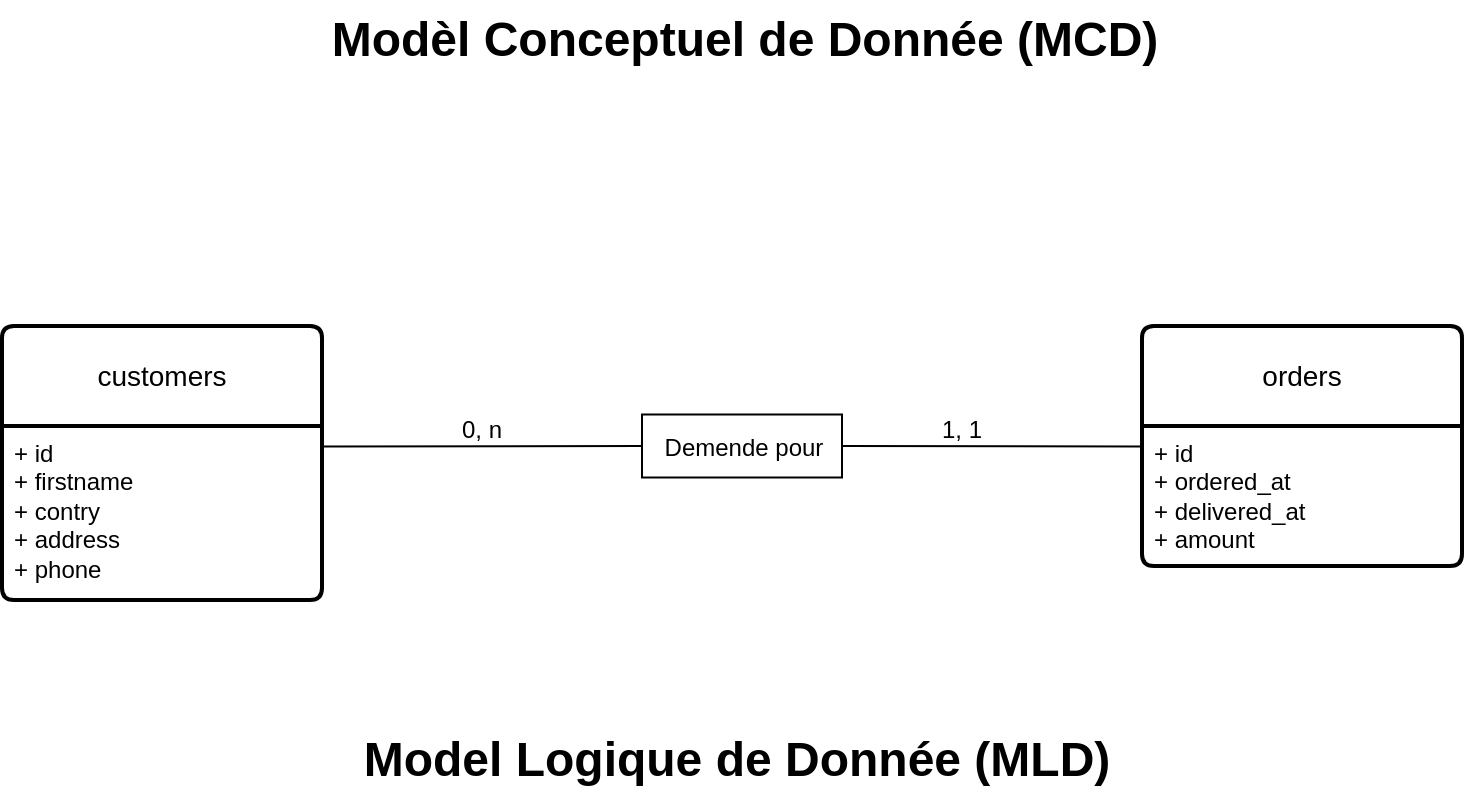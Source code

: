 <mxfile version="21.7.4" type="github">
  <diagram name="Page-1" id="pwVfjVKvr63XtqxJJ2j8">
    <mxGraphModel dx="1035" dy="519" grid="1" gridSize="10" guides="1" tooltips="1" connect="1" arrows="1" fold="1" page="1" pageScale="1" pageWidth="827" pageHeight="1169" math="0" shadow="0">
      <root>
        <mxCell id="0" />
        <mxCell id="1" parent="0" />
        <mxCell id="Oza3cEImQCB77Uu26FyF-1" value="customers" style="swimlane;childLayout=stackLayout;horizontal=1;startSize=50;horizontalStack=0;rounded=1;fontSize=14;fontStyle=0;strokeWidth=2;resizeParent=0;resizeLast=1;shadow=0;dashed=0;align=center;arcSize=4;whiteSpace=wrap;html=1;" vertex="1" parent="1">
          <mxGeometry x="40" y="203" width="160" height="137" as="geometry" />
        </mxCell>
        <mxCell id="Oza3cEImQCB77Uu26FyF-2" value="+ id&lt;br&gt;+ firstname&lt;br&gt;&lt;div&gt;+ contry&lt;/div&gt;&lt;div&gt;+ address&lt;/div&gt;&lt;div&gt;+ phone&lt;br&gt;&lt;/div&gt;" style="align=left;strokeColor=none;fillColor=none;spacingLeft=4;fontSize=12;verticalAlign=top;resizable=0;rotatable=0;part=1;html=1;" vertex="1" parent="Oza3cEImQCB77Uu26FyF-1">
          <mxGeometry y="50" width="160" height="87" as="geometry" />
        </mxCell>
        <mxCell id="Oza3cEImQCB77Uu26FyF-3" value="Modèl Conceptuel de Donnée (MCD)" style="text;strokeColor=none;fillColor=none;html=1;fontSize=24;fontStyle=1;verticalAlign=middle;align=center;" vertex="1" parent="1">
          <mxGeometry x="170" y="40" width="481" height="40" as="geometry" />
        </mxCell>
        <mxCell id="Oza3cEImQCB77Uu26FyF-4" value="orders" style="swimlane;childLayout=stackLayout;horizontal=1;startSize=50;horizontalStack=0;rounded=1;fontSize=14;fontStyle=0;strokeWidth=2;resizeParent=0;resizeLast=1;shadow=0;dashed=0;align=center;arcSize=4;whiteSpace=wrap;html=1;" vertex="1" parent="1">
          <mxGeometry x="610" y="203" width="160" height="120" as="geometry" />
        </mxCell>
        <mxCell id="Oza3cEImQCB77Uu26FyF-16" value="" style="endArrow=none;html=1;rounded=0;exitX=1;exitY=0.5;exitDx=0;exitDy=0;" edge="1" parent="Oza3cEImQCB77Uu26FyF-4" source="Oza3cEImQCB77Uu26FyF-12">
          <mxGeometry width="50" height="50" relative="1" as="geometry">
            <mxPoint x="-120" y="60.25" as="sourcePoint" />
            <mxPoint y="60.25" as="targetPoint" />
          </mxGeometry>
        </mxCell>
        <mxCell id="Oza3cEImQCB77Uu26FyF-5" value="+ id&lt;br&gt;+ ordered_at&lt;br&gt;&lt;div&gt;+ delivered_at&lt;/div&gt;&lt;div&gt;+ amount&lt;br&gt;&lt;/div&gt;" style="align=left;strokeColor=none;fillColor=none;spacingLeft=4;fontSize=12;verticalAlign=top;resizable=0;rotatable=0;part=1;html=1;" vertex="1" parent="Oza3cEImQCB77Uu26FyF-4">
          <mxGeometry y="50" width="160" height="70" as="geometry" />
        </mxCell>
        <mxCell id="Oza3cEImQCB77Uu26FyF-11" value="Model Logique de Donnée (MLD)" style="text;strokeColor=none;fillColor=none;html=1;fontSize=24;fontStyle=1;verticalAlign=middle;align=center;" vertex="1" parent="1">
          <mxGeometry x="204" y="400" width="406" height="40" as="geometry" />
        </mxCell>
        <mxCell id="Oza3cEImQCB77Uu26FyF-12" value="" style="rounded=0;whiteSpace=wrap;html=1;" vertex="1" parent="1">
          <mxGeometry x="360" y="247.25" width="100" height="31.5" as="geometry" />
        </mxCell>
        <mxCell id="Oza3cEImQCB77Uu26FyF-13" value="Demende pour" style="text;html=1;strokeColor=none;fillColor=none;align=center;verticalAlign=middle;whiteSpace=wrap;rounded=0;" vertex="1" parent="1">
          <mxGeometry x="367.5" y="248.75" width="86" height="30" as="geometry" />
        </mxCell>
        <mxCell id="Oza3cEImQCB77Uu26FyF-17" value="" style="endArrow=none;html=1;rounded=0;exitX=1;exitY=0.5;exitDx=0;exitDy=0;entryX=0;entryY=0.5;entryDx=0;entryDy=0;" edge="1" parent="1" target="Oza3cEImQCB77Uu26FyF-12">
          <mxGeometry width="50" height="50" relative="1" as="geometry">
            <mxPoint x="200" y="263.25" as="sourcePoint" />
            <mxPoint x="350" y="263.5" as="targetPoint" />
          </mxGeometry>
        </mxCell>
        <mxCell id="Oza3cEImQCB77Uu26FyF-18" value="0, n" style="text;html=1;strokeColor=none;fillColor=none;align=center;verticalAlign=middle;whiteSpace=wrap;rounded=0;" vertex="1" parent="1">
          <mxGeometry x="250" y="240" width="60" height="30" as="geometry" />
        </mxCell>
        <mxCell id="Oza3cEImQCB77Uu26FyF-19" value="1, 1" style="text;html=1;strokeColor=none;fillColor=none;align=center;verticalAlign=middle;whiteSpace=wrap;rounded=0;" vertex="1" parent="1">
          <mxGeometry x="490" y="240" width="60" height="30" as="geometry" />
        </mxCell>
      </root>
    </mxGraphModel>
  </diagram>
</mxfile>
